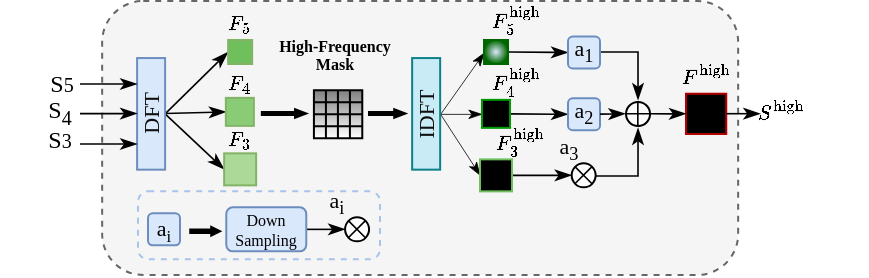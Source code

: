 <mxfile version="26.0.16">
  <diagram name="第 1 页" id="zfJffEkudMMNJTo0xPQi">
    <mxGraphModel dx="578" dy="382" grid="1" gridSize="10" guides="1" tooltips="1" connect="1" arrows="1" fold="1" page="1" pageScale="1" pageWidth="827" pageHeight="1169" math="1" shadow="0">
      <root>
        <mxCell id="0" />
        <mxCell id="1" parent="0" />
        <mxCell id="TtvNfw4dSMdTk0U6D3_O-1" value="" style="rounded=1;whiteSpace=wrap;html=1;dashed=1;fontFamily=Times New Roman;fillColor=#f5f5f5;strokeColor=#666666;fontColor=#333333;" parent="1" vertex="1">
          <mxGeometry x="372.08" y="91.5" width="318" height="137" as="geometry" />
        </mxCell>
        <mxCell id="TtvNfw4dSMdTk0U6D3_O-51" value="$$F_5$$" style="text;html=1;align=center;verticalAlign=middle;whiteSpace=wrap;rounded=0;fontFamily=Times New Roman;fontSize=10;" parent="1" vertex="1">
          <mxGeometry x="422" y="99" width="38.14" height="8" as="geometry" />
        </mxCell>
        <mxCell id="TtvNfw4dSMdTk0U6D3_O-52" value="$$F_4$$" style="text;html=1;align=center;verticalAlign=middle;whiteSpace=wrap;rounded=0;fontFamily=Times New Roman;fontSize=10;" parent="1" vertex="1">
          <mxGeometry x="416" y="124" width="50.14" height="18" as="geometry" />
        </mxCell>
        <mxCell id="TtvNfw4dSMdTk0U6D3_O-53" value="$$F_3$$" style="text;html=1;align=center;verticalAlign=middle;whiteSpace=wrap;rounded=0;fontFamily=Times New Roman;fontSize=10;" parent="1" vertex="1">
          <mxGeometry x="421.14" y="156" width="39.86" height="10" as="geometry" />
        </mxCell>
        <mxCell id="TtvNfw4dSMdTk0U6D3_O-58" style="edgeStyle=none;shape=connector;rounded=0;orthogonalLoop=1;jettySize=auto;html=1;entryX=0;entryY=0.5;entryDx=0;entryDy=0;strokeColor=default;strokeWidth=0.8;align=center;verticalAlign=middle;fontFamily=Times New Roman;fontSize=11;fontColor=default;labelBackgroundColor=default;endArrow=classicThin;endFill=1;exitX=1;exitY=0.5;exitDx=0;exitDy=0;" parent="1" source="TtvNfw4dSMdTk0U6D3_O-2" target="TtvNfw4dSMdTk0U6D3_O-54" edge="1">
          <mxGeometry relative="1" as="geometry" />
        </mxCell>
        <mxCell id="TtvNfw4dSMdTk0U6D3_O-59" style="edgeStyle=none;shape=connector;rounded=0;orthogonalLoop=1;jettySize=auto;html=1;entryX=0;entryY=0.5;entryDx=0;entryDy=0;strokeColor=default;strokeWidth=0.8;align=center;verticalAlign=middle;fontFamily=Times New Roman;fontSize=11;fontColor=default;labelBackgroundColor=default;endArrow=classicThin;endFill=1;" parent="1" source="TtvNfw4dSMdTk0U6D3_O-2" target="TtvNfw4dSMdTk0U6D3_O-55" edge="1">
          <mxGeometry relative="1" as="geometry" />
        </mxCell>
        <mxCell id="TtvNfw4dSMdTk0U6D3_O-60" style="edgeStyle=none;shape=connector;rounded=0;orthogonalLoop=1;jettySize=auto;html=1;entryX=0;entryY=0.5;entryDx=0;entryDy=0;strokeColor=default;strokeWidth=0.8;align=center;verticalAlign=middle;fontFamily=Times New Roman;fontSize=11;fontColor=default;labelBackgroundColor=default;endArrow=classicThin;endFill=1;exitX=1;exitY=0.5;exitDx=0;exitDy=0;" parent="1" source="TtvNfw4dSMdTk0U6D3_O-2" target="TtvNfw4dSMdTk0U6D3_O-56" edge="1">
          <mxGeometry relative="1" as="geometry" />
        </mxCell>
        <mxCell id="TtvNfw4dSMdTk0U6D3_O-2" value="&lt;p class=&quot;p1&quot; style=&quot;margin: 0px; font-variant-numeric: normal; font-variant-east-asian: normal; font-variant-alternates: normal; font-size-adjust: none; font-kerning: auto; font-optical-sizing: auto; font-feature-settings: normal; font-variation-settings: normal; font-variant-position: normal; font-variant-emoji: normal; font-stretch: normal; line-height: normal; color: rgb(14, 14, 14); text-align: start;&quot;&gt;&lt;font style=&quot;font-size: 11px;&quot;&gt;DFT&lt;/font&gt;&lt;/p&gt;" style="rounded=0;whiteSpace=wrap;html=1;horizontal=0;fillColor=#dae8fc;strokeColor=#6c8ebf;fontFamily=Times New Roman;align=center;verticalAlign=middle;fontSize=12;fontColor=default;" parent="1" vertex="1">
          <mxGeometry x="389.55" y="120.03" width="14" height="55.8" as="geometry" />
        </mxCell>
        <mxCell id="TtvNfw4dSMdTk0U6D3_O-5" value="" style="shape=table;startSize=0;container=1;collapsible=0;childLayout=tableLayout;fontSize=16;gradientColor=#808080;gradientDirection=north;fontFamily=Times New Roman;" parent="1" vertex="1">
          <mxGeometry x="477.96" y="136.17" width="24.18" height="23.99" as="geometry" />
        </mxCell>
        <mxCell id="TtvNfw4dSMdTk0U6D3_O-6" style="shape=tableRow;horizontal=0;startSize=0;swimlaneHead=0;swimlaneBody=0;strokeColor=inherit;top=0;left=0;bottom=0;right=0;collapsible=0;dropTarget=0;fillColor=none;points=[[0,0.5],[1,0.5]];portConstraint=eastwest;fontSize=16;fontFamily=Times New Roman;" parent="TtvNfw4dSMdTk0U6D3_O-5" vertex="1">
          <mxGeometry width="24.18" height="6" as="geometry" />
        </mxCell>
        <mxCell id="TtvNfw4dSMdTk0U6D3_O-7" style="shape=partialRectangle;html=1;whiteSpace=wrap;connectable=0;strokeColor=inherit;overflow=hidden;fillColor=none;top=0;left=0;bottom=0;right=0;pointerEvents=1;fontSize=16;fontFamily=Times New Roman;" parent="TtvNfw4dSMdTk0U6D3_O-6" vertex="1">
          <mxGeometry width="6" height="6" as="geometry">
            <mxRectangle width="6" height="6" as="alternateBounds" />
          </mxGeometry>
        </mxCell>
        <mxCell id="TtvNfw4dSMdTk0U6D3_O-8" style="shape=partialRectangle;html=1;whiteSpace=wrap;connectable=0;strokeColor=inherit;overflow=hidden;fillColor=none;top=0;left=0;bottom=0;right=0;pointerEvents=1;fontSize=16;fontFamily=Times New Roman;" parent="TtvNfw4dSMdTk0U6D3_O-6" vertex="1">
          <mxGeometry x="6" width="6" height="6" as="geometry">
            <mxRectangle width="6" height="6" as="alternateBounds" />
          </mxGeometry>
        </mxCell>
        <mxCell id="TtvNfw4dSMdTk0U6D3_O-9" style="shape=partialRectangle;html=1;whiteSpace=wrap;connectable=0;strokeColor=inherit;overflow=hidden;fillColor=none;top=0;left=0;bottom=0;right=0;pointerEvents=1;fontSize=16;fontFamily=Times New Roman;" parent="TtvNfw4dSMdTk0U6D3_O-6" vertex="1">
          <mxGeometry x="12" width="6" height="6" as="geometry">
            <mxRectangle width="6" height="6" as="alternateBounds" />
          </mxGeometry>
        </mxCell>
        <mxCell id="TtvNfw4dSMdTk0U6D3_O-10" style="shape=partialRectangle;html=1;whiteSpace=wrap;connectable=0;strokeColor=inherit;overflow=hidden;fillColor=none;top=0;left=0;bottom=0;right=0;pointerEvents=1;fontSize=16;fontFamily=Times New Roman;" parent="TtvNfw4dSMdTk0U6D3_O-6" vertex="1">
          <mxGeometry x="18" width="6" height="6" as="geometry">
            <mxRectangle width="6" height="6" as="alternateBounds" />
          </mxGeometry>
        </mxCell>
        <mxCell id="TtvNfw4dSMdTk0U6D3_O-11" value="" style="shape=tableRow;horizontal=0;startSize=0;swimlaneHead=0;swimlaneBody=0;strokeColor=inherit;top=0;left=0;bottom=0;right=0;collapsible=0;dropTarget=0;fillColor=none;points=[[0,0.5],[1,0.5]];portConstraint=eastwest;fontSize=16;fontFamily=Times New Roman;" parent="TtvNfw4dSMdTk0U6D3_O-5" vertex="1">
          <mxGeometry y="6" width="24.18" height="6" as="geometry" />
        </mxCell>
        <mxCell id="TtvNfw4dSMdTk0U6D3_O-12" value="" style="shape=partialRectangle;html=1;whiteSpace=wrap;connectable=0;strokeColor=inherit;overflow=hidden;fillColor=none;top=0;left=0;bottom=0;right=0;pointerEvents=1;fontSize=16;fontFamily=Times New Roman;" parent="TtvNfw4dSMdTk0U6D3_O-11" vertex="1">
          <mxGeometry width="6" height="6" as="geometry">
            <mxRectangle width="6" height="6" as="alternateBounds" />
          </mxGeometry>
        </mxCell>
        <mxCell id="TtvNfw4dSMdTk0U6D3_O-13" value="" style="shape=partialRectangle;html=1;whiteSpace=wrap;connectable=0;strokeColor=inherit;overflow=hidden;fillColor=none;top=0;left=0;bottom=0;right=0;pointerEvents=1;fontSize=16;fontFamily=Times New Roman;" parent="TtvNfw4dSMdTk0U6D3_O-11" vertex="1">
          <mxGeometry x="6" width="6" height="6" as="geometry">
            <mxRectangle width="6" height="6" as="alternateBounds" />
          </mxGeometry>
        </mxCell>
        <mxCell id="TtvNfw4dSMdTk0U6D3_O-14" value="" style="shape=partialRectangle;html=1;whiteSpace=wrap;connectable=0;strokeColor=inherit;overflow=hidden;fillColor=none;top=0;left=0;bottom=0;right=0;pointerEvents=1;fontSize=16;fontFamily=Times New Roman;" parent="TtvNfw4dSMdTk0U6D3_O-11" vertex="1">
          <mxGeometry x="12" width="6" height="6" as="geometry">
            <mxRectangle width="6" height="6" as="alternateBounds" />
          </mxGeometry>
        </mxCell>
        <mxCell id="TtvNfw4dSMdTk0U6D3_O-15" style="shape=partialRectangle;html=1;whiteSpace=wrap;connectable=0;strokeColor=inherit;overflow=hidden;fillColor=none;top=0;left=0;bottom=0;right=0;pointerEvents=1;fontSize=16;fontFamily=Times New Roman;" parent="TtvNfw4dSMdTk0U6D3_O-11" vertex="1">
          <mxGeometry x="18" width="6" height="6" as="geometry">
            <mxRectangle width="6" height="6" as="alternateBounds" />
          </mxGeometry>
        </mxCell>
        <mxCell id="TtvNfw4dSMdTk0U6D3_O-16" value="" style="shape=tableRow;horizontal=0;startSize=0;swimlaneHead=0;swimlaneBody=0;strokeColor=inherit;top=0;left=0;bottom=0;right=0;collapsible=0;dropTarget=0;fillColor=none;points=[[0,0.5],[1,0.5]];portConstraint=eastwest;fontSize=16;fontFamily=Times New Roman;" parent="TtvNfw4dSMdTk0U6D3_O-5" vertex="1">
          <mxGeometry y="12" width="24.18" height="6" as="geometry" />
        </mxCell>
        <mxCell id="TtvNfw4dSMdTk0U6D3_O-17" value="" style="shape=partialRectangle;html=1;whiteSpace=wrap;connectable=0;strokeColor=inherit;overflow=hidden;fillColor=none;top=0;left=0;bottom=0;right=0;pointerEvents=1;fontSize=16;fontFamily=Times New Roman;" parent="TtvNfw4dSMdTk0U6D3_O-16" vertex="1">
          <mxGeometry width="6" height="6" as="geometry">
            <mxRectangle width="6" height="6" as="alternateBounds" />
          </mxGeometry>
        </mxCell>
        <mxCell id="TtvNfw4dSMdTk0U6D3_O-18" value="" style="shape=partialRectangle;html=1;whiteSpace=wrap;connectable=0;strokeColor=inherit;overflow=hidden;fillColor=none;top=0;left=0;bottom=0;right=0;pointerEvents=1;fontSize=16;fontFamily=Times New Roman;" parent="TtvNfw4dSMdTk0U6D3_O-16" vertex="1">
          <mxGeometry x="6" width="6" height="6" as="geometry">
            <mxRectangle width="6" height="6" as="alternateBounds" />
          </mxGeometry>
        </mxCell>
        <mxCell id="TtvNfw4dSMdTk0U6D3_O-19" value="&lt;span style=&quot;color: rgba(0, 0, 0, 0); font-size: 0px; text-align: start; text-wrap-mode: nowrap;&quot;&gt;%3CmxGraphModel%3E%3Croot%3E%3CmxCell%20id%3D%220%22%2F%3E%3CmxCell%20id%3D%221%22%20parent%3D%220%22%2F%3E%3CmxCell%20id%3D%222%22%20value%3D%22%22%20style%3D%22shape%3Dtable%3BstartSize%3D0%3Bcontainer%3D1%3Bcollapsible%3D0%3BchildLayout%3DtableLayout%3BfontSize%3D16%3BgradientColor%3D%23808080%3BgradientDirection%3Dnorth%3B%22%20vertex%3D%221%22%20parent%3D%221%22%3E%3CmxGeometry%20x%3D%22458%22%20y%3D%22158%22%20width%3D%2230%22%20height%3D%2228%22%20as%3D%22geometry%22%2F%3E%3C%2FmxCell%3E%3CmxCell%20id%3D%223%22%20style%3D%22shape%3DtableRow%3Bhorizontal%3D0%3BstartSize%3D0%3BswimlaneHead%3D0%3BswimlaneBody%3D0%3BstrokeColor%3Dinherit%3Btop%3D0%3Bleft%3D0%3Bbottom%3D0%3Bright%3D0%3Bcollapsible%3D0%3BdropTarget%3D0%3BfillColor%3Dnone%3Bpoints%3D%5B%5B0%2C0.5%5D%2C%5B1%2C0.5%5D%5D%3BportConstraint%3Deastwest%3BfontSize%3D16%3B%22%20vertex%3D%221%22%20parent%3D%222%22%3E%3CmxGeometry%20width%3D%2230%22%20height%3D%227%22%20as%3D%22geometry%22%2F%3E%3C%2FmxCell%3E%3CmxCell%20id%3D%224%22%20style%3D%22shape%3DpartialRectangle%3Bhtml%3D1%3BwhiteSpace%3Dwrap%3Bconnectable%3D0%3BstrokeColor%3Dinherit%3Boverflow%3Dhidden%3BfillColor%3Dnone%3Btop%3D0%3Bleft%3D0%3Bbottom%3D0%3Bright%3D0%3BpointerEvents%3D1%3BfontSize%3D16%3B%22%20vertex%3D%221%22%20parent%3D%223%22%3E%3CmxGeometry%20width%3D%228%22%20height%3D%227%22%20as%3D%22geometry%22%3E%3CmxRectangle%20width%3D%228%22%20height%3D%227%22%20as%3D%22alternateBounds%22%2F%3E%3C%2FmxGeometry%3E%3C%2FmxCell%3E%3CmxCell%20id%3D%225%22%20style%3D%22shape%3DpartialRectangle%3Bhtml%3D1%3BwhiteSpace%3Dwrap%3Bconnectable%3D0%3BstrokeColor%3Dinherit%3Boverflow%3Dhidden%3BfillColor%3Dnone%3Btop%3D0%3Bleft%3D0%3Bbottom%3D0%3Bright%3D0%3BpointerEvents%3D1%3BfontSize%3D16%3B%22%20vertex%3D%221%22%20parent%3D%223%22%3E%3CmxGeometry%20x%3D%228%22%20width%3D%227%22%20height%3D%227%22%20as%3D%22geometry%22%3E%3CmxRectangle%20width%3D%227%22%20height%3D%227%22%20as%3D%22alternateBounds%22%2F%3E%3C%2FmxGeometry%3E%3C%2FmxCell%3E%3CmxCell%20id%3D%226%22%20style%3D%22shape%3DpartialRectangle%3Bhtml%3D1%3BwhiteSpace%3Dwrap%3Bconnectable%3D0%3BstrokeColor%3Dinherit%3Boverflow%3Dhidden%3BfillColor%3Dnone%3Btop%3D0%3Bleft%3D0%3Bbottom%3D0%3Bright%3D0%3BpointerEvents%3D1%3BfontSize%3D16%3B%22%20vertex%3D%221%22%20parent%3D%223%22%3E%3CmxGeometry%20x%3D%2215%22%20width%3D%228%22%20height%3D%227%22%20as%3D%22geometry%22%3E%3CmxRectangle%20width%3D%228%22%20height%3D%227%22%20as%3D%22alternateBounds%22%2F%3E%3C%2FmxGeometry%3E%3C%2FmxCell%3E%3CmxCell%20id%3D%227%22%20style%3D%22shape%3DpartialRectangle%3Bhtml%3D1%3BwhiteSpace%3Dwrap%3Bconnectable%3D0%3BstrokeColor%3Dinherit%3Boverflow%3Dhidden%3BfillColor%3Dnone%3Btop%3D0%3Bleft%3D0%3Bbottom%3D0%3Bright%3D0%3BpointerEvents%3D1%3BfontSize%3D16%3B%22%20vertex%3D%221%22%20parent%3D%223%22%3E%3CmxGeometry%20x%3D%2223%22%20width%3D%227%22%20height%3D%227%22%20as%3D%22geometry%22%3E%3CmxRectangle%20width%3D%227%22%20height%3D%227%22%20as%3D%22alternateBounds%22%2F%3E%3C%2FmxGeometry%3E%3C%2FmxCell%3E%3CmxCell%20id%3D%228%22%20value%3D%22%22%20style%3D%22shape%3DtableRow%3Bhorizontal%3D0%3BstartSize%3D0%3BswimlaneHead%3D0%3BswimlaneBody%3D0%3BstrokeColor%3Dinherit%3Btop%3D0%3Bleft%3D0%3Bbottom%3D0%3Bright%3D0%3Bcollapsible%3D0%3BdropTarget%3D0%3BfillColor%3Dnone%3Bpoints%3D%5B%5B0%2C0.5%5D%2C%5B1%2C0.5%5D%5D%3BportConstraint%3Deastwest%3BfontSize%3D16%3B%22%20vertex%3D%221%22%20parent%3D%222%22%3E%3CmxGeometry%20y%3D%227%22%20width%3D%2230%22%20height%3D%227%22%20as%3D%22geometry%22%2F%3E%3C%2FmxCell%3E%3CmxCell%20id%3D%229%22%20value%3D%22%22%20style%3D%22shape%3DpartialRectangle%3Bhtml%3D1%3BwhiteSpace%3Dwrap%3Bconnectable%3D0%3BstrokeColor%3Dinherit%3Boverflow%3Dhidden%3BfillColor%3Dnone%3Btop%3D0%3Bleft%3D0%3Bbottom%3D0%3Bright%3D0%3BpointerEvents%3D1%3BfontSize%3D16%3B%22%20vertex%3D%221%22%20parent%3D%228%22%3E%3CmxGeometry%20width%3D%228%22%20height%3D%227%22%20as%3D%22geometry%22%3E%3CmxRectangle%20width%3D%228%22%20height%3D%227%22%20as%3D%22alternateBounds%22%2F%3E%3C%2FmxGeometry%3E%3C%2FmxCell%3E%3CmxCell%20id%3D%2210%22%20value%3D%22%22%20style%3D%22shape%3DpartialRectangle%3Bhtml%3D1%3BwhiteSpace%3Dwrap%3Bconnectable%3D0%3BstrokeColor%3Dinherit%3Boverflow%3Dhidden%3BfillColor%3Dnone%3Btop%3D0%3Bleft%3D0%3Bbottom%3D0%3Bright%3D0%3BpointerEvents%3D1%3BfontSize%3D16%3B%22%20vertex%3D%221%22%20parent%3D%228%22%3E%3CmxGeometry%20x%3D%228%22%20width%3D%227%22%20height%3D%227%22%20as%3D%22geometry%22%3E%3CmxRectangle%20width%3D%227%22%20height%3D%227%22%20as%3D%22alternateBounds%22%2F%3E%3C%2FmxGeometry%3E%3C%2FmxCell%3E%3CmxCell%20id%3D%2211%22%20value%3D%22%22%20style%3D%22shape%3DpartialRectangle%3Bhtml%3D1%3BwhiteSpace%3Dwrap%3Bconnectable%3D0%3BstrokeColor%3Dinherit%3Boverflow%3Dhidden%3BfillColor%3Dnone%3Btop%3D0%3Bleft%3D0%3Bbottom%3D0%3Bright%3D0%3BpointerEvents%3D1%3BfontSize%3D16%3B%22%20vertex%3D%221%22%20parent%3D%228%22%3E%3CmxGeometry%20x%3D%2215%22%20width%3D%228%22%20height%3D%227%22%20as%3D%22geometry%22%3E%3CmxRectangle%20width%3D%228%22%20height%3D%227%22%20as%3D%22alternateBounds%22%2F%3E%3C%2FmxGeometry%3E%3C%2FmxCell%3E%3CmxCell%20id%3D%2212%22%20style%3D%22shape%3DpartialRectangle%3Bhtml%3D1%3BwhiteSpace%3Dwrap%3Bconnectable%3D0%3BstrokeColor%3Dinherit%3Boverflow%3Dhidden%3BfillColor%3Dnone%3Btop%3D0%3Bleft%3D0%3Bbottom%3D0%3Bright%3D0%3BpointerEvents%3D1%3BfontSize%3D16%3B%22%20vertex%3D%221%22%20parent%3D%228%22%3E%3CmxGeometry%20x%3D%2223%22%20width%3D%227%22%20height%3D%227%22%20as%3D%22geometry%22%3E%3CmxRectangle%20width%3D%227%22%20height%3D%227%22%20as%3D%22alternateBounds%22%2F%3E%3C%2FmxGeometry%3E%3C%2FmxCell%3E%3CmxCell%20id%3D%2213%22%20value%3D%22%22%20style%3D%22shape%3DtableRow%3Bhorizontal%3D0%3BstartSize%3D0%3BswimlaneHead%3D0%3BswimlaneBody%3D0%3BstrokeColor%3Dinherit%3Btop%3D0%3Bleft%3D0%3Bbottom%3D0%3Bright%3D0%3Bcollapsible%3D0%3BdropTarget%3D0%3BfillColor%3Dnone%3Bpoints%3D%5B%5B0%2C0.5%5D%2C%5B1%2C0.5%5D%5D%3BportConstraint%3Deastwest%3BfontSize%3D16%3B%22%20vertex%3D%221%22%20parent%3D%222%22%3E%3CmxGeometry%20y%3D%2214%22%20width%3D%2230%22%20height%3D%227%22%20as%3D%22geometry%22%2F%3E%3C%2FmxCell%3E%3CmxCell%20id%3D%2214%22%20value%3D%22%22%20style%3D%22shape%3DpartialRectangle%3Bhtml%3D1%3BwhiteSpace%3Dwrap%3Bconnectable%3D0%3BstrokeColor%3Dinherit%3Boverflow%3Dhidden%3BfillColor%3Dnone%3Btop%3D0%3Bleft%3D0%3Bbottom%3D0%3Bright%3D0%3BpointerEvents%3D1%3BfontSize%3D16%3B%22%20vertex%3D%221%22%20parent%3D%2213%22%3E%3CmxGeometry%20width%3D%228%22%20height%3D%227%22%20as%3D%22geometry%22%3E%3CmxRectangle%20width%3D%228%22%20height%3D%227%22%20as%3D%22alternateBounds%22%2F%3E%3C%2FmxGeometry%3E%3C%2FmxCell%3E%3CmxCell%20id%3D%2215%22%20value%3D%22%22%20style%3D%22shape%3DpartialRectangle%3Bhtml%3D1%3BwhiteSpace%3Dwrap%3Bconnectable%3D0%3BstrokeColor%3Dinherit%3Boverflow%3Dhidden%3BfillColor%3Dnone%3Btop%3D0%3Bleft%3D0%3Bbottom%3D0%3Bright%3D0%3BpointerEvents%3D1%3BfontSize%3D16%3B%22%20vertex%3D%221%22%20parent%3D%2213%22%3E%3CmxGeometry%20x%3D%228%22%20width%3D%227%22%20height%3D%227%22%20as%3D%22geometry%22%3E%3CmxRectangle%20width%3D%227%22%20height%3D%227%22%20as%3D%22alternateBounds%22%2F%3E%3C%2FmxGeometry%3E%3C%2FmxCell%3E%3CmxCell%20id%3D%2216%22%20value%3D%22%22%20style%3D%22shape%3DpartialRectangle%3Bhtml%3D1%3BwhiteSpace%3Dwrap%3Bconnectable%3D0%3BstrokeColor%3Dinherit%3Boverflow%3Dhidden%3BfillColor%3Dnone%3Btop%3D0%3Bleft%3D0%3Bbottom%3D0%3Bright%3D0%3BpointerEvents%3D1%3BfontSize%3D16%3B%22%20vertex%3D%221%22%20parent%3D%2213%22%3E%3CmxGeometry%20x%3D%2215%22%20width%3D%228%22%20height%3D%227%22%20as%3D%22geometry%22%3E%3CmxRectangle%20width%3D%228%22%20height%3D%227%22%20as%3D%22alternateBounds%22%2F%3E%3C%2FmxGeometry%3E%3C%2FmxCell%3E%3CmxCell%20id%3D%2217%22%20style%3D%22shape%3DpartialRectangle%3Bhtml%3D1%3BwhiteSpace%3Dwrap%3Bconnectable%3D0%3BstrokeColor%3Dinherit%3Boverflow%3Dhidden%3BfillColor%3Dnone%3Btop%3D0%3Bleft%3D0%3Bbottom%3D0%3Bright%3D0%3BpointerEvents%3D1%3BfontSize%3D16%3B%22%20vertex%3D%221%22%20parent%3D%2213%22%3E%3CmxGeometry%20x%3D%2223%22%20width%3D%227%22%20height%3D%227%22%20as%3D%22geometry%22%3E%3CmxRectangle%20width%3D%227%22%20height%3D%227%22%20as%3D%22alternateBounds%22%2F%3E%3C%2FmxGeometry%3E%3C%2FmxCell%3E%3CmxCell%20id%3D%2218%22%20value%3D%22%22%20style%3D%22shape%3DtableRow%3Bhorizontal%3D0%3BstartSize%3D0%3BswimlaneHead%3D0%3BswimlaneBody%3D0%3BstrokeColor%3Dinherit%3Btop%3D0%3Bleft%3D0%3Bbottom%3D0%3Bright%3D0%3Bcollapsible%3D0%3BdropTarget%3D0%3BfillColor%3Dnone%3Bpoints%3D%5B%5B0%2C0.5%5D%2C%5B1%2C0.5%5D%5D%3BportConstraint%3Deastwest%3BfontSize%3D16%3B%22%20vertex%3D%221%22%20parent%3D%222%22%3E%3CmxGeometry%20y%3D%2221%22%20width%3D%2230%22%20height%3D%227%22%20as%3D%22geometry%22%2F%3E%3C%2FmxCell%3E%3CmxCell%20id%3D%2219%22%20value%3D%22%22%20style%3D%22shape%3DpartialRectangle%3Bhtml%3D1%3BwhiteSpace%3Dwrap%3Bconnectable%3D0%3BstrokeColor%3Dinherit%3Boverflow%3Dhidden%3BfillColor%3Dnone%3Btop%3D0%3Bleft%3D0%3Bbottom%3D0%3Bright%3D0%3BpointerEvents%3D1%3BfontSize%3D16%3B%22%20vertex%3D%221%22%20parent%3D%2218%22%3E%3CmxGeometry%20width%3D%228%22%20height%3D%227%22%20as%3D%22geometry%22%3E%3CmxRectangle%20width%3D%228%22%20height%3D%227%22%20as%3D%22alternateBounds%22%2F%3E%3C%2FmxGeometry%3E%3C%2FmxCell%3E%3CmxCell%20id%3D%2220%22%20value%3D%22%22%20style%3D%22shape%3DpartialRectangle%3Bhtml%3D1%3BwhiteSpace%3Dwrap%3Bconnectable%3D0%3BstrokeColor%3Dinherit%3Boverflow%3Dhidden%3BfillColor%3Dnone%3Btop%3D0%3Bleft%3D0%3Bbottom%3D0%3Bright%3D0%3BpointerEvents%3D1%3BfontSize%3D16%3B%22%20vertex%3D%221%22%20parent%3D%2218%22%3E%3CmxGeometry%20x%3D%228%22%20width%3D%227%22%20height%3D%227%22%20as%3D%22geometry%22%3E%3CmxRectangle%20width%3D%227%22%20height%3D%227%22%20as%3D%22alternateBounds%22%2F%3E%3C%2FmxGeometry%3E%3C%2FmxCell%3E%3CmxCell%20id%3D%2221%22%20value%3D%22%22%20style%3D%22shape%3DpartialRectangle%3Bhtml%3D1%3BwhiteSpace%3Dwrap%3Bconnectable%3D0%3BstrokeColor%3Dinherit%3Boverflow%3Dhidden%3BfillColor%3Dnone%3Btop%3D0%3Bleft%3D0%3Bbottom%3D0%3Bright%3D0%3BpointerEvents%3D1%3BfontSize%3D16%3B%22%20vertex%3D%221%22%20parent%3D%2218%22%3E%3CmxGeometry%20x%3D%2215%22%20width%3D%228%22%20height%3D%227%22%20as%3D%22geometry%22%3E%3CmxRectangle%20width%3D%228%22%20height%3D%227%22%20as%3D%22alternateBounds%22%2F%3E%3C%2FmxGeometry%3E%3C%2FmxCell%3E%3CmxCell%20id%3D%2222%22%20style%3D%22shape%3DpartialRectangle%3Bhtml%3D1%3BwhiteSpace%3Dwrap%3Bconnectable%3D0%3BstrokeColor%3Dinherit%3Boverflow%3Dhidden%3BfillColor%3Dnone%3Btop%3D0%3Bleft%3D0%3Bbottom%3D0%3Bright%3D0%3BpointerEvents%3D1%3BfontSize%3D16%3B%22%20vertex%3D%221%22%20parent%3D%2218%22%3E%3CmxGeometry%20x%3D%2223%22%20width%3D%227%22%20height%3D%227%22%20as%3D%22geometry%22%3E%3CmxRectangle%20width%3D%227%22%20height%3D%227%22%20as%3D%22alternateBounds%22%2F%3E%3C%2FmxGeometry%3E%3C%2FmxCell%3E%3C%2Froot%3E%3C%2FmxGraphModel%3E&lt;/span&gt;" style="shape=partialRectangle;html=1;whiteSpace=wrap;connectable=0;strokeColor=inherit;overflow=hidden;fillColor=none;top=0;left=0;bottom=0;right=0;pointerEvents=1;fontSize=16;fontFamily=Times New Roman;" parent="TtvNfw4dSMdTk0U6D3_O-16" vertex="1">
          <mxGeometry x="12" width="6" height="6" as="geometry">
            <mxRectangle width="6" height="6" as="alternateBounds" />
          </mxGeometry>
        </mxCell>
        <mxCell id="TtvNfw4dSMdTk0U6D3_O-20" style="shape=partialRectangle;html=1;whiteSpace=wrap;connectable=0;strokeColor=inherit;overflow=hidden;fillColor=none;top=0;left=0;bottom=0;right=0;pointerEvents=1;fontSize=16;fontFamily=Times New Roman;" parent="TtvNfw4dSMdTk0U6D3_O-16" vertex="1">
          <mxGeometry x="18" width="6" height="6" as="geometry">
            <mxRectangle width="6" height="6" as="alternateBounds" />
          </mxGeometry>
        </mxCell>
        <mxCell id="TtvNfw4dSMdTk0U6D3_O-21" value="" style="shape=tableRow;horizontal=0;startSize=0;swimlaneHead=0;swimlaneBody=0;strokeColor=inherit;top=0;left=0;bottom=0;right=0;collapsible=0;dropTarget=0;fillColor=none;points=[[0,0.5],[1,0.5]];portConstraint=eastwest;fontSize=16;fontFamily=Times New Roman;" parent="TtvNfw4dSMdTk0U6D3_O-5" vertex="1">
          <mxGeometry y="18" width="24.18" height="6" as="geometry" />
        </mxCell>
        <mxCell id="TtvNfw4dSMdTk0U6D3_O-22" value="" style="shape=partialRectangle;html=1;whiteSpace=wrap;connectable=0;strokeColor=inherit;overflow=hidden;fillColor=none;top=0;left=0;bottom=0;right=0;pointerEvents=1;fontSize=16;fontFamily=Times New Roman;" parent="TtvNfw4dSMdTk0U6D3_O-21" vertex="1">
          <mxGeometry width="6" height="6" as="geometry">
            <mxRectangle width="6" height="6" as="alternateBounds" />
          </mxGeometry>
        </mxCell>
        <mxCell id="TtvNfw4dSMdTk0U6D3_O-23" value="" style="shape=partialRectangle;html=1;whiteSpace=wrap;connectable=0;strokeColor=inherit;overflow=hidden;fillColor=none;top=0;left=0;bottom=0;right=0;pointerEvents=1;fontSize=16;fontFamily=Times New Roman;" parent="TtvNfw4dSMdTk0U6D3_O-21" vertex="1">
          <mxGeometry x="6" width="6" height="6" as="geometry">
            <mxRectangle width="6" height="6" as="alternateBounds" />
          </mxGeometry>
        </mxCell>
        <mxCell id="TtvNfw4dSMdTk0U6D3_O-24" value="" style="shape=partialRectangle;html=1;whiteSpace=wrap;connectable=0;strokeColor=inherit;overflow=hidden;fillColor=none;top=0;left=0;bottom=0;right=0;pointerEvents=1;fontSize=16;fontFamily=Times New Roman;" parent="TtvNfw4dSMdTk0U6D3_O-21" vertex="1">
          <mxGeometry x="12" width="6" height="6" as="geometry">
            <mxRectangle width="6" height="6" as="alternateBounds" />
          </mxGeometry>
        </mxCell>
        <mxCell id="TtvNfw4dSMdTk0U6D3_O-25" style="shape=partialRectangle;html=1;whiteSpace=wrap;connectable=0;strokeColor=inherit;overflow=hidden;fillColor=none;top=0;left=0;bottom=0;right=0;pointerEvents=1;fontSize=16;fontFamily=Times New Roman;" parent="TtvNfw4dSMdTk0U6D3_O-21" vertex="1">
          <mxGeometry x="18" width="6" height="6" as="geometry">
            <mxRectangle width="6" height="6" as="alternateBounds" />
          </mxGeometry>
        </mxCell>
        <mxCell id="TtvNfw4dSMdTk0U6D3_O-74" style="edgeStyle=none;shape=connector;rounded=0;orthogonalLoop=1;jettySize=auto;html=1;strokeColor=default;strokeWidth=0.8;align=center;verticalAlign=middle;fontFamily=Times New Roman;fontSize=11;fontColor=default;labelBackgroundColor=default;endArrow=classicThin;endFill=1;entryX=0;entryY=0.5;entryDx=0;entryDy=0;exitX=1;exitY=0.5;exitDx=0;exitDy=0;" parent="1" target="TtvNfw4dSMdTk0U6D3_O-83" edge="1" source="bDq_X_oWpaIkDGlJj7i1-60">
          <mxGeometry relative="1" as="geometry">
            <mxPoint x="590.428" y="110.107" as="sourcePoint" />
            <mxPoint x="616" y="110" as="targetPoint" />
          </mxGeometry>
        </mxCell>
        <mxCell id="TtvNfw4dSMdTk0U6D3_O-75" style="edgeStyle=none;shape=connector;rounded=0;orthogonalLoop=1;jettySize=auto;html=1;entryX=0;entryY=0.5;entryDx=0;entryDy=0;strokeColor=default;strokeWidth=0.8;align=center;verticalAlign=middle;fontFamily=Times New Roman;fontSize=11;fontColor=default;labelBackgroundColor=default;endArrow=classicThin;endFill=1;exitX=1;exitY=0.5;exitDx=0;exitDy=0;" parent="1" target="TtvNfw4dSMdTk0U6D3_O-84" edge="1" source="bDq_X_oWpaIkDGlJj7i1-59">
          <mxGeometry relative="1" as="geometry">
            <mxPoint x="589.358" y="147.404" as="sourcePoint" />
            <mxPoint x="616.78" y="148.976" as="targetPoint" />
          </mxGeometry>
        </mxCell>
        <mxCell id="TtvNfw4dSMdTk0U6D3_O-96" style="edgeStyle=none;shape=connector;rounded=0;orthogonalLoop=1;jettySize=auto;html=1;entryX=0;entryY=1;entryDx=0;entryDy=0;strokeColor=default;strokeWidth=0.8;align=center;verticalAlign=middle;fontFamily=Times New Roman;fontSize=11;fontColor=default;labelBackgroundColor=default;endArrow=classicThin;endFill=1;exitX=1;exitY=0.5;exitDx=0;exitDy=0;" parent="1" source="bDq_X_oWpaIkDGlJj7i1-58" target="TtvNfw4dSMdTk0U6D3_O-93" edge="1">
          <mxGeometry relative="1" as="geometry">
            <mxPoint x="589.428" y="186.01" as="sourcePoint" />
          </mxGeometry>
        </mxCell>
        <mxCell id="TtvNfw4dSMdTk0U6D3_O-37" value="" style="whiteSpace=wrap;html=1;aspect=fixed;fontStyle=1;fillColor=#e51400;strokeColor=#B20000;fontColor=#ffffff;gradientColor=light-dark(#c98d8d, #ededed);fontFamily=Times New Roman;" parent="1" vertex="1">
          <mxGeometry x="663.997" y="137.866" width="20.131" height="20.131" as="geometry" />
        </mxCell>
        <mxCell id="bDq_X_oWpaIkDGlJj7i1-63" style="edgeStyle=none;shape=connector;rounded=0;orthogonalLoop=1;jettySize=auto;html=1;entryX=0;entryY=0.5;entryDx=0;entryDy=0;strokeColor=default;strokeWidth=0.4;align=center;verticalAlign=middle;fontFamily=Times New Roman;fontSize=11;fontColor=default;labelBackgroundColor=default;endArrow=classicThin;endFill=1;" edge="1" parent="1" source="TtvNfw4dSMdTk0U6D3_O-38" target="bDq_X_oWpaIkDGlJj7i1-59">
          <mxGeometry relative="1" as="geometry" />
        </mxCell>
        <mxCell id="bDq_X_oWpaIkDGlJj7i1-64" style="edgeStyle=none;shape=connector;rounded=0;orthogonalLoop=1;jettySize=auto;html=1;entryX=0;entryY=0.5;entryDx=0;entryDy=0;strokeColor=default;strokeWidth=0.4;align=center;verticalAlign=middle;fontFamily=Times New Roman;fontSize=11;fontColor=default;labelBackgroundColor=default;endArrow=classicThin;endFill=1;exitX=1;exitY=0.5;exitDx=0;exitDy=0;" edge="1" parent="1" source="TtvNfw4dSMdTk0U6D3_O-38" target="bDq_X_oWpaIkDGlJj7i1-60">
          <mxGeometry relative="1" as="geometry" />
        </mxCell>
        <mxCell id="bDq_X_oWpaIkDGlJj7i1-65" style="edgeStyle=none;shape=connector;rounded=0;orthogonalLoop=1;jettySize=auto;html=1;entryX=0;entryY=0.5;entryDx=0;entryDy=0;strokeColor=default;strokeWidth=0.4;align=center;verticalAlign=middle;fontFamily=Times New Roman;fontSize=11;fontColor=default;labelBackgroundColor=default;endArrow=classicThin;endFill=1;exitX=1;exitY=0.5;exitDx=0;exitDy=0;" edge="1" parent="1" source="TtvNfw4dSMdTk0U6D3_O-38" target="bDq_X_oWpaIkDGlJj7i1-58">
          <mxGeometry relative="1" as="geometry" />
        </mxCell>
        <mxCell id="TtvNfw4dSMdTk0U6D3_O-38" value="&lt;p class=&quot;p1&quot; style=&quot;margin: 0px; font-variant-numeric: normal; font-variant-east-asian: normal; font-variant-alternates: normal; font-size-adjust: none; font-kerning: auto; font-optical-sizing: auto; font-feature-settings: normal; font-variation-settings: normal; font-variant-position: normal; font-variant-emoji: normal; font-stretch: normal; line-height: normal; color: rgb(14, 14, 14); text-align: start;&quot;&gt;&lt;font style=&quot;font-size: 11px;&quot;&gt;IDFT&lt;/font&gt;&lt;/p&gt;" style="rounded=0;whiteSpace=wrap;html=1;horizontal=0;fillColor=#C8EBF6;strokeColor=#0e8088;fontFamily=Times New Roman;" parent="1" vertex="1">
          <mxGeometry x="527.075" y="120.03" width="14" height="55.8" as="geometry" />
        </mxCell>
        <mxCell id="TtvNfw4dSMdTk0U6D3_O-40" value="&lt;div style=&quot;line-height: 70%;&quot;&gt;&lt;font style=&quot;font-size: 8px; line-height: 70%;&quot;&gt;High-Frequency&lt;/font&gt;&lt;div&gt;&lt;font style=&quot;font-size: 8px; line-height: 70%;&quot;&gt;Mask&lt;/font&gt;&lt;/div&gt;&lt;/div&gt;" style="text;html=1;align=center;verticalAlign=middle;whiteSpace=wrap;rounded=0;fontFamily=Times New Roman;fontStyle=1" parent="1" vertex="1">
          <mxGeometry x="449.55" y="102.23" width="77" height="30" as="geometry" />
        </mxCell>
        <mxCell id="TtvNfw4dSMdTk0U6D3_O-41" value="" style="endArrow=classicThin;html=1;rounded=0;entryX=0;entryY=0.75;entryDx=0;entryDy=0;endFill=1;strokeWidth=0.8;fontFamily=Times New Roman;" parent="1" edge="1">
          <mxGeometry width="50" height="50" relative="1" as="geometry">
            <mxPoint x="361" y="163" as="sourcePoint" />
            <mxPoint x="389.55" y="163" as="targetPoint" />
          </mxGeometry>
        </mxCell>
        <mxCell id="TtvNfw4dSMdTk0U6D3_O-42" value="" style="endArrow=classicThin;html=1;rounded=0;entryX=0;entryY=0.5;entryDx=0;entryDy=0;endFill=1;strokeWidth=0.8;fontFamily=Times New Roman;" parent="1" edge="1">
          <mxGeometry width="50" height="50" relative="1" as="geometry">
            <mxPoint x="361" y="147.79" as="sourcePoint" />
            <mxPoint x="389.55" y="147.79" as="targetPoint" />
          </mxGeometry>
        </mxCell>
        <mxCell id="TtvNfw4dSMdTk0U6D3_O-43" value="" style="endArrow=classicThin;html=1;rounded=0;entryX=0;entryY=0.25;entryDx=0;entryDy=0;endFill=1;strokeWidth=0.8;fontFamily=Times New Roman;" parent="1" edge="1">
          <mxGeometry width="50" height="50" relative="1" as="geometry">
            <mxPoint x="361" y="133" as="sourcePoint" />
            <mxPoint x="389.55" y="133" as="targetPoint" />
          </mxGeometry>
        </mxCell>
        <mxCell id="TtvNfw4dSMdTk0U6D3_O-47" value="S&lt;span style=&quot;font-size: 10px;&quot;&gt;5&lt;/span&gt;" style="text;html=1;align=center;verticalAlign=middle;whiteSpace=wrap;rounded=0;fontFamily=Times New Roman;" parent="1" vertex="1">
          <mxGeometry x="322" y="118" width="60" height="30" as="geometry" />
        </mxCell>
        <mxCell id="TtvNfw4dSMdTk0U6D3_O-48" value="S&lt;sub&gt;4&lt;/sub&gt;" style="text;html=1;align=center;verticalAlign=middle;whiteSpace=wrap;rounded=0;fontFamily=Times New Roman;" parent="1" vertex="1">
          <mxGeometry x="321" y="131.93" width="60" height="30" as="geometry" />
        </mxCell>
        <mxCell id="TtvNfw4dSMdTk0U6D3_O-49" value="S&lt;span style=&quot;font-size: 10px;&quot;&gt;3&lt;/span&gt;" style="text;html=1;align=center;verticalAlign=middle;whiteSpace=wrap;rounded=0;fontFamily=Times New Roman;" parent="1" vertex="1">
          <mxGeometry x="321" y="146.06" width="60" height="30" as="geometry" />
        </mxCell>
        <mxCell id="TtvNfw4dSMdTk0U6D3_O-54" value="" style="whiteSpace=wrap;html=1;aspect=fixed;fillColor=#ACD998;strokeColor=#82b366;fontFamily=Times New Roman;" parent="1" vertex="1">
          <mxGeometry x="433.068" y="167.68" width="16" height="16" as="geometry" />
        </mxCell>
        <mxCell id="TtvNfw4dSMdTk0U6D3_O-55" value="" style="whiteSpace=wrap;html=1;aspect=fixed;fontStyle=1;fillColor=#8ACC76;strokeColor=#82b366;fontFamily=Times New Roman;" parent="1" vertex="1">
          <mxGeometry x="433.928" y="139.933" width="14" height="14" as="geometry" />
        </mxCell>
        <mxCell id="TtvNfw4dSMdTk0U6D3_O-56" value="" style="whiteSpace=wrap;html=1;aspect=fixed;fillColor=#6FBF5D;strokeColor=#82b366;fontFamily=Times New Roman;" parent="1" vertex="1">
          <mxGeometry x="435.068" y="110.997" width="12" height="12" as="geometry" />
        </mxCell>
        <mxCell id="TtvNfw4dSMdTk0U6D3_O-62" value="" style="shape=flexArrow;endArrow=classic;html=1;rounded=0;strokeColor=none;strokeWidth=0.8;align=center;verticalAlign=middle;fontFamily=Times New Roman;fontSize=11;fontColor=default;labelBackgroundColor=default;width=2.5;endSize=2.248;endWidth=2.467;entryX=0;entryY=0.5;entryDx=0;entryDy=0;exitX=0.648;exitY=-0.049;exitDx=0;exitDy=0;exitPerimeter=0;fillColor=#000000;" parent="1" edge="1">
          <mxGeometry width="50" height="50" relative="1" as="geometry">
            <mxPoint x="451.02" y="147.76" as="sourcePoint" />
            <mxPoint x="475.96" y="147.76" as="targetPoint" />
          </mxGeometry>
        </mxCell>
        <mxCell id="TtvNfw4dSMdTk0U6D3_O-64" value="$$F_5^{\text{high}}$$" style="text;html=1;align=center;verticalAlign=middle;whiteSpace=wrap;rounded=0;fontFamily=Times New Roman;fontSize=10;" parent="1" vertex="1">
          <mxGeometry x="556.54" y="92.37" width="43.64" height="17.77" as="geometry" />
        </mxCell>
        <mxCell id="TtvNfw4dSMdTk0U6D3_O-65" value="$$F_4^{\text{high}}$$" style="text;html=1;align=center;verticalAlign=middle;whiteSpace=wrap;rounded=0;fontFamily=Times New Roman;fontSize=10;" parent="1" vertex="1">
          <mxGeometry x="566" y="124" width="26.14" height="15" as="geometry" />
        </mxCell>
        <mxCell id="TtvNfw4dSMdTk0U6D3_O-66" value="$$F_3^{\text{high}}$$" style="text;html=1;align=center;verticalAlign=middle;whiteSpace=wrap;rounded=0;fontFamily=Times New Roman;fontSize=10;" parent="1" vertex="1">
          <mxGeometry x="568.18" y="153.9" width="26.36" height="16.1" as="geometry" />
        </mxCell>
        <mxCell id="TtvNfw4dSMdTk0U6D3_O-78" value="" style="group;fontFamily=Times New Roman;rotation=15;" parent="1" vertex="1" connectable="0">
          <mxGeometry x="646.02" y="139" width="18" height="20" as="geometry" />
        </mxCell>
        <mxCell id="TtvNfw4dSMdTk0U6D3_O-79" value="" style="ellipse;whiteSpace=wrap;html=1;aspect=fixed;fontFamily=Times New Roman;fontSize=11;fontColor=default;labelBackgroundColor=default;rotation=45;" parent="TtvNfw4dSMdTk0U6D3_O-78" vertex="1">
          <mxGeometry x="-12" y="3" width="12" height="12" as="geometry" />
        </mxCell>
        <mxCell id="TtvNfw4dSMdTk0U6D3_O-80" value="" style="shape=mxgraph.sysml.x;fontFamily=Times New Roman;fontSize=11;fontColor=default;labelBackgroundColor=default;strokeWidth=0.8;direction=west;rotation=45;" parent="TtvNfw4dSMdTk0U6D3_O-78" vertex="1">
          <mxGeometry x="-10.5" y="4.5" width="8.8" height="8.8" as="geometry" />
        </mxCell>
        <mxCell id="TtvNfw4dSMdTk0U6D3_O-101" style="edgeStyle=none;shape=connector;rounded=0;orthogonalLoop=1;jettySize=auto;html=1;entryX=0;entryY=0;entryDx=0;entryDy=0;strokeColor=default;strokeWidth=0.8;align=center;verticalAlign=middle;fontFamily=Times New Roman;fontSize=11;fontColor=default;labelBackgroundColor=default;endArrow=classicThin;endFill=1;" parent="1" edge="1">
          <mxGeometry relative="1" as="geometry">
            <Array as="points">
              <mxPoint x="640" y="117" />
            </Array>
            <mxPoint x="621" y="117" as="sourcePoint" />
            <mxPoint x="640.02" y="141" as="targetPoint" />
          </mxGeometry>
        </mxCell>
        <mxCell id="TtvNfw4dSMdTk0U6D3_O-83" value="&lt;span style=&quot;text-wrap-mode: nowrap;&quot;&gt;a&lt;/span&gt;&lt;sub style=&quot;text-wrap-mode: nowrap;&quot;&gt;1&lt;/sub&gt;" style="rounded=1;whiteSpace=wrap;html=1;fontFamily=Times New Roman;fontSize=11;labelBackgroundColor=none;fillColor=#dae8fc;strokeColor=#6c8ebf;fontColor=default;" parent="1" vertex="1">
          <mxGeometry x="605" y="109.23" width="16" height="16" as="geometry" />
        </mxCell>
        <mxCell id="TtvNfw4dSMdTk0U6D3_O-84" value="&lt;span style=&quot;text-wrap-mode: nowrap;&quot;&gt;a&lt;/span&gt;&lt;sub style=&quot;text-wrap-mode: nowrap;&quot;&gt;2&lt;/sub&gt;" style="rounded=1;whiteSpace=wrap;html=1;fontFamily=Times New Roman;fontSize=11;labelBackgroundColor=none;fillColor=#dae8fc;strokeColor=#6c8ebf;fontColor=default;" parent="1" vertex="1">
          <mxGeometry x="605" y="140.16" width="16" height="16" as="geometry" />
        </mxCell>
        <mxCell id="TtvNfw4dSMdTk0U6D3_O-92" value="" style="group;fontFamily=Times New Roman;rotation=15;" parent="1" vertex="1" connectable="0">
          <mxGeometry x="615.83" y="169.68" width="18" height="20" as="geometry" />
        </mxCell>
        <mxCell id="TtvNfw4dSMdTk0U6D3_O-93" value="" style="ellipse;whiteSpace=wrap;html=1;aspect=fixed;fontFamily=Times New Roman;fontSize=11;fontColor=default;labelBackgroundColor=default;rotation=45;" parent="TtvNfw4dSMdTk0U6D3_O-92" vertex="1">
          <mxGeometry x="-9" y="3" width="12" height="12" as="geometry" />
        </mxCell>
        <mxCell id="TtvNfw4dSMdTk0U6D3_O-94" value="" style="shape=mxgraph.sysml.x;fontFamily=Times New Roman;fontSize=11;fontColor=default;labelBackgroundColor=default;strokeWidth=0.8;direction=north;rotation=90;" parent="TtvNfw4dSMdTk0U6D3_O-92" vertex="1">
          <mxGeometry x="-7.5" y="4.5" width="8.8" height="8.8" as="geometry" />
        </mxCell>
        <mxCell id="TtvNfw4dSMdTk0U6D3_O-102" style="edgeStyle=none;shape=connector;rounded=0;orthogonalLoop=1;jettySize=auto;html=1;entryX=1;entryY=0;entryDx=0;entryDy=0;entryPerimeter=0;strokeColor=default;strokeWidth=0.8;align=center;verticalAlign=middle;fontFamily=Times New Roman;fontSize=11;fontColor=default;labelBackgroundColor=default;endArrow=classicThin;endFill=1;" parent="1" source="TtvNfw4dSMdTk0U6D3_O-84" target="TtvNfw4dSMdTk0U6D3_O-80" edge="1">
          <mxGeometry relative="1" as="geometry" />
        </mxCell>
        <mxCell id="TtvNfw4dSMdTk0U6D3_O-103" style="edgeStyle=none;shape=connector;rounded=0;orthogonalLoop=1;jettySize=auto;html=1;entryX=1;entryY=1;entryDx=0;entryDy=0;strokeColor=default;strokeWidth=0.8;align=center;verticalAlign=middle;fontFamily=Times New Roman;fontSize=11;fontColor=default;labelBackgroundColor=default;endArrow=classicThin;endFill=1;" parent="1" edge="1">
          <mxGeometry relative="1" as="geometry">
            <Array as="points">
              <mxPoint x="640" y="179" />
            </Array>
            <mxPoint x="619" y="179" as="sourcePoint" />
            <mxPoint x="640.02" y="155" as="targetPoint" />
          </mxGeometry>
        </mxCell>
        <mxCell id="TtvNfw4dSMdTk0U6D3_O-104" style="edgeStyle=none;shape=connector;rounded=0;orthogonalLoop=1;jettySize=auto;html=1;entryX=0;entryY=0.5;entryDx=0;entryDy=0;strokeColor=default;strokeWidth=0.8;align=center;verticalAlign=middle;fontFamily=Times New Roman;fontSize=11;fontColor=default;labelBackgroundColor=default;endArrow=classicThin;endFill=1;" parent="1" source="TtvNfw4dSMdTk0U6D3_O-79" target="TtvNfw4dSMdTk0U6D3_O-37" edge="1">
          <mxGeometry relative="1" as="geometry">
            <mxPoint x="679.997" y="146.931" as="targetPoint" />
          </mxGeometry>
        </mxCell>
        <mxCell id="TtvNfw4dSMdTk0U6D3_O-105" value="$$F^{\text{high}}$$" style="text;html=1;align=center;verticalAlign=middle;whiteSpace=wrap;rounded=0;fontFamily=Times New Roman;fontSize=10;" parent="1" vertex="1">
          <mxGeometry x="652.24" y="120.1" width="43.64" height="17.77" as="geometry" />
        </mxCell>
        <mxCell id="TtvNfw4dSMdTk0U6D3_O-106" style="edgeStyle=none;rounded=0;orthogonalLoop=1;jettySize=auto;html=1;exitX=1;exitY=0.5;exitDx=0;exitDy=0;entryX=0;entryY=0.5;entryDx=0;entryDy=0;strokeColor=default;strokeWidth=0.8;align=center;verticalAlign=middle;fontFamily=Times New Roman;fontSize=11;fontColor=default;labelBackgroundColor=default;endArrow=classicThin;endFill=1;" parent="1" edge="1">
          <mxGeometry relative="1" as="geometry">
            <mxPoint x="684.13" y="147.85" as="sourcePoint" />
            <mxPoint x="701.13" y="147.85" as="targetPoint" />
          </mxGeometry>
        </mxCell>
        <mxCell id="TtvNfw4dSMdTk0U6D3_O-108" value="$$S^{\text{high}}$$" style="text;html=1;align=center;verticalAlign=middle;whiteSpace=wrap;rounded=0;fontFamily=Times New Roman;fontSize=10;" parent="1" vertex="1">
          <mxGeometry x="690" y="138.28" width="43.64" height="17.77" as="geometry" />
        </mxCell>
        <mxCell id="TtvNfw4dSMdTk0U6D3_O-122" value="a&lt;sub&gt;3&lt;/sub&gt;" style="edgeLabel;html=1;align=center;verticalAlign=middle;resizable=0;points=[];fontFamily=Times New Roman;fontSize=11;labelBackgroundColor=none;rounded=0;strokeColor=default;strokeWidth=0.8;fontColor=default;" parent="1" vertex="1" connectable="0">
          <mxGeometry x="604.996" y="165.998" as="geometry" />
        </mxCell>
        <mxCell id="bDq_X_oWpaIkDGlJj7i1-55" value="" style="group" vertex="1" connectable="0" parent="1">
          <mxGeometry x="390" y="186.68" width="127.822" height="34" as="geometry" />
        </mxCell>
        <mxCell id="TtvNfw4dSMdTk0U6D3_O-115" style="edgeStyle=none;shape=connector;rounded=0;orthogonalLoop=1;jettySize=auto;html=1;entryX=0;entryY=1;entryDx=0;entryDy=0;strokeColor=default;strokeWidth=0.8;align=center;verticalAlign=middle;fontFamily=Times New Roman;fontSize=11;fontColor=default;labelBackgroundColor=default;endArrow=classicThin;endFill=1;" parent="bDq_X_oWpaIkDGlJj7i1-55" source="TtvNfw4dSMdTk0U6D3_O-73" target="TtvNfw4dSMdTk0U6D3_O-112" edge="1">
          <mxGeometry relative="1" as="geometry" />
        </mxCell>
        <mxCell id="TtvNfw4dSMdTk0U6D3_O-73" value="&lt;span&gt;Down Sampling&lt;/span&gt;" style="rounded=1;whiteSpace=wrap;html=1;fontFamily=Times New Roman;fontSize=8;labelBackgroundColor=none;horizontal=1;fillColor=#dae8fc;strokeColor=#6c8ebf;" parent="bDq_X_oWpaIkDGlJj7i1-55" vertex="1">
          <mxGeometry x="44.14" y="8" width="40" height="22" as="geometry" />
        </mxCell>
        <mxCell id="TtvNfw4dSMdTk0U6D3_O-110" value="&lt;span style=&quot;text-wrap-mode: nowrap;&quot;&gt;a&lt;/span&gt;&lt;font size=&quot;1&quot; style=&quot;text-wrap-mode: nowrap;&quot;&gt;&lt;sub&gt;i&lt;/sub&gt;&lt;/font&gt;" style="rounded=1;whiteSpace=wrap;html=1;fontFamily=Times New Roman;fontSize=11;labelBackgroundColor=none;fillColor=#dae8fc;strokeColor=#6c8ebf;fontColor=default;" parent="bDq_X_oWpaIkDGlJj7i1-55" vertex="1">
          <mxGeometry x="5" y="11" width="16" height="16" as="geometry" />
        </mxCell>
        <mxCell id="TtvNfw4dSMdTk0U6D3_O-111" value="" style="group;fontFamily=Times New Roman;rotation=15;" parent="bDq_X_oWpaIkDGlJj7i1-55" vertex="1" connectable="0">
          <mxGeometry x="107.54" y="10" width="18" height="20" as="geometry" />
        </mxCell>
        <mxCell id="TtvNfw4dSMdTk0U6D3_O-112" value="" style="ellipse;whiteSpace=wrap;html=1;aspect=fixed;fontFamily=Times New Roman;fontSize=11;fontColor=default;labelBackgroundColor=default;rotation=45;" parent="TtvNfw4dSMdTk0U6D3_O-111" vertex="1">
          <mxGeometry x="-4" y="3" width="12" height="12" as="geometry" />
        </mxCell>
        <mxCell id="TtvNfw4dSMdTk0U6D3_O-113" value="" style="shape=mxgraph.sysml.x;fontFamily=Times New Roman;fontSize=11;fontColor=default;labelBackgroundColor=default;strokeWidth=0.8;direction=north;rotation=90;" parent="TtvNfw4dSMdTk0U6D3_O-111" vertex="1">
          <mxGeometry x="-2.5" y="4.5" width="8.8" height="8.8" as="geometry" />
        </mxCell>
        <mxCell id="TtvNfw4dSMdTk0U6D3_O-116" value="a&lt;sub&gt;i&lt;/sub&gt;" style="edgeLabel;html=1;align=center;verticalAlign=middle;resizable=0;points=[];fontFamily=Times New Roman;fontSize=11;labelBackgroundColor=none;rounded=0;strokeColor=default;strokeWidth=0.8;fontColor=default;" parent="bDq_X_oWpaIkDGlJj7i1-55" vertex="1" connectable="0">
          <mxGeometry x="101.143" y="8.997" as="geometry">
            <mxPoint x="-2" y="-3" as="offset" />
          </mxGeometry>
        </mxCell>
        <mxCell id="TtvNfw4dSMdTk0U6D3_O-123" value="" style="shape=flexArrow;endArrow=classic;html=1;rounded=0;strokeColor=default;strokeWidth=0.8;align=center;verticalAlign=middle;fontFamily=Times New Roman;fontSize=11;fontColor=default;labelBackgroundColor=default;edgeStyle=none;width=1.878;endSize=1.329;endWidth=2.113;fillColor=#000000;" parent="bDq_X_oWpaIkDGlJj7i1-55" edge="1">
          <mxGeometry width="50" height="50" relative="1" as="geometry">
            <mxPoint x="25.62" y="19.94" as="sourcePoint" />
            <mxPoint x="41.69" y="19.94" as="targetPoint" />
          </mxGeometry>
        </mxCell>
        <mxCell id="TtvNfw4dSMdTk0U6D3_O-124" value="" style="rounded=1;whiteSpace=wrap;html=1;fontFamily=Times New Roman;fontSize=11;labelBackgroundColor=default;fillColor=none;dashed=1;strokeColor=#A9C4EB;" parent="bDq_X_oWpaIkDGlJj7i1-55" vertex="1">
          <mxGeometry width="121" height="34" as="geometry" />
        </mxCell>
        <mxCell id="bDq_X_oWpaIkDGlJj7i1-57" value="" style="shape=flexArrow;endArrow=classic;html=1;rounded=0;strokeColor=none;strokeWidth=0.8;align=center;verticalAlign=middle;fontFamily=Times New Roman;fontSize=11;fontColor=default;labelBackgroundColor=default;width=2.5;endSize=2.248;endWidth=2.467;entryX=0;entryY=0.5;entryDx=0;entryDy=0;exitX=0.648;exitY=-0.049;exitDx=0;exitDy=0;exitPerimeter=0;fillColor=#000000;" edge="1" parent="1">
          <mxGeometry width="50" height="50" relative="1" as="geometry">
            <mxPoint x="504.59" y="147.74" as="sourcePoint" />
            <mxPoint x="525.55" y="147.74" as="targetPoint" />
          </mxGeometry>
        </mxCell>
        <mxCell id="bDq_X_oWpaIkDGlJj7i1-58" value="" style="whiteSpace=wrap;html=1;aspect=fixed;fillColor=#DAE8FC;strokeColor=#6FBF5D;fontColor=#ffffff;gradientColor=light-dark(#6FBF5D,#EDEDED);fontFamily=Times New Roman;gradientDirection=radial;" vertex="1" parent="1">
          <mxGeometry x="561.01" y="170.685" width="16" height="16" as="geometry" />
        </mxCell>
        <mxCell id="bDq_X_oWpaIkDGlJj7i1-59" value="" style="whiteSpace=wrap;html=1;aspect=fixed;fontStyle=1;fillColor=#DAE8FC;strokeColor=#009900;fontColor=#ffffff;gradientColor=light-dark(#009900,#EDEDED);fontFamily=Times New Roman;gradientDirection=radial;" vertex="1" parent="1">
          <mxGeometry x="562.004" y="140.927" width="14" height="14" as="geometry" />
        </mxCell>
        <mxCell id="bDq_X_oWpaIkDGlJj7i1-60" value="" style="whiteSpace=wrap;html=1;aspect=fixed;fillColor=#DAE8FC;strokeColor=#006600;gradientColor=#006600;fontFamily=Times New Roman;gradientDirection=radial;" vertex="1" parent="1">
          <mxGeometry x="563.008" y="110.993" width="12" height="12" as="geometry" />
        </mxCell>
      </root>
    </mxGraphModel>
  </diagram>
</mxfile>
